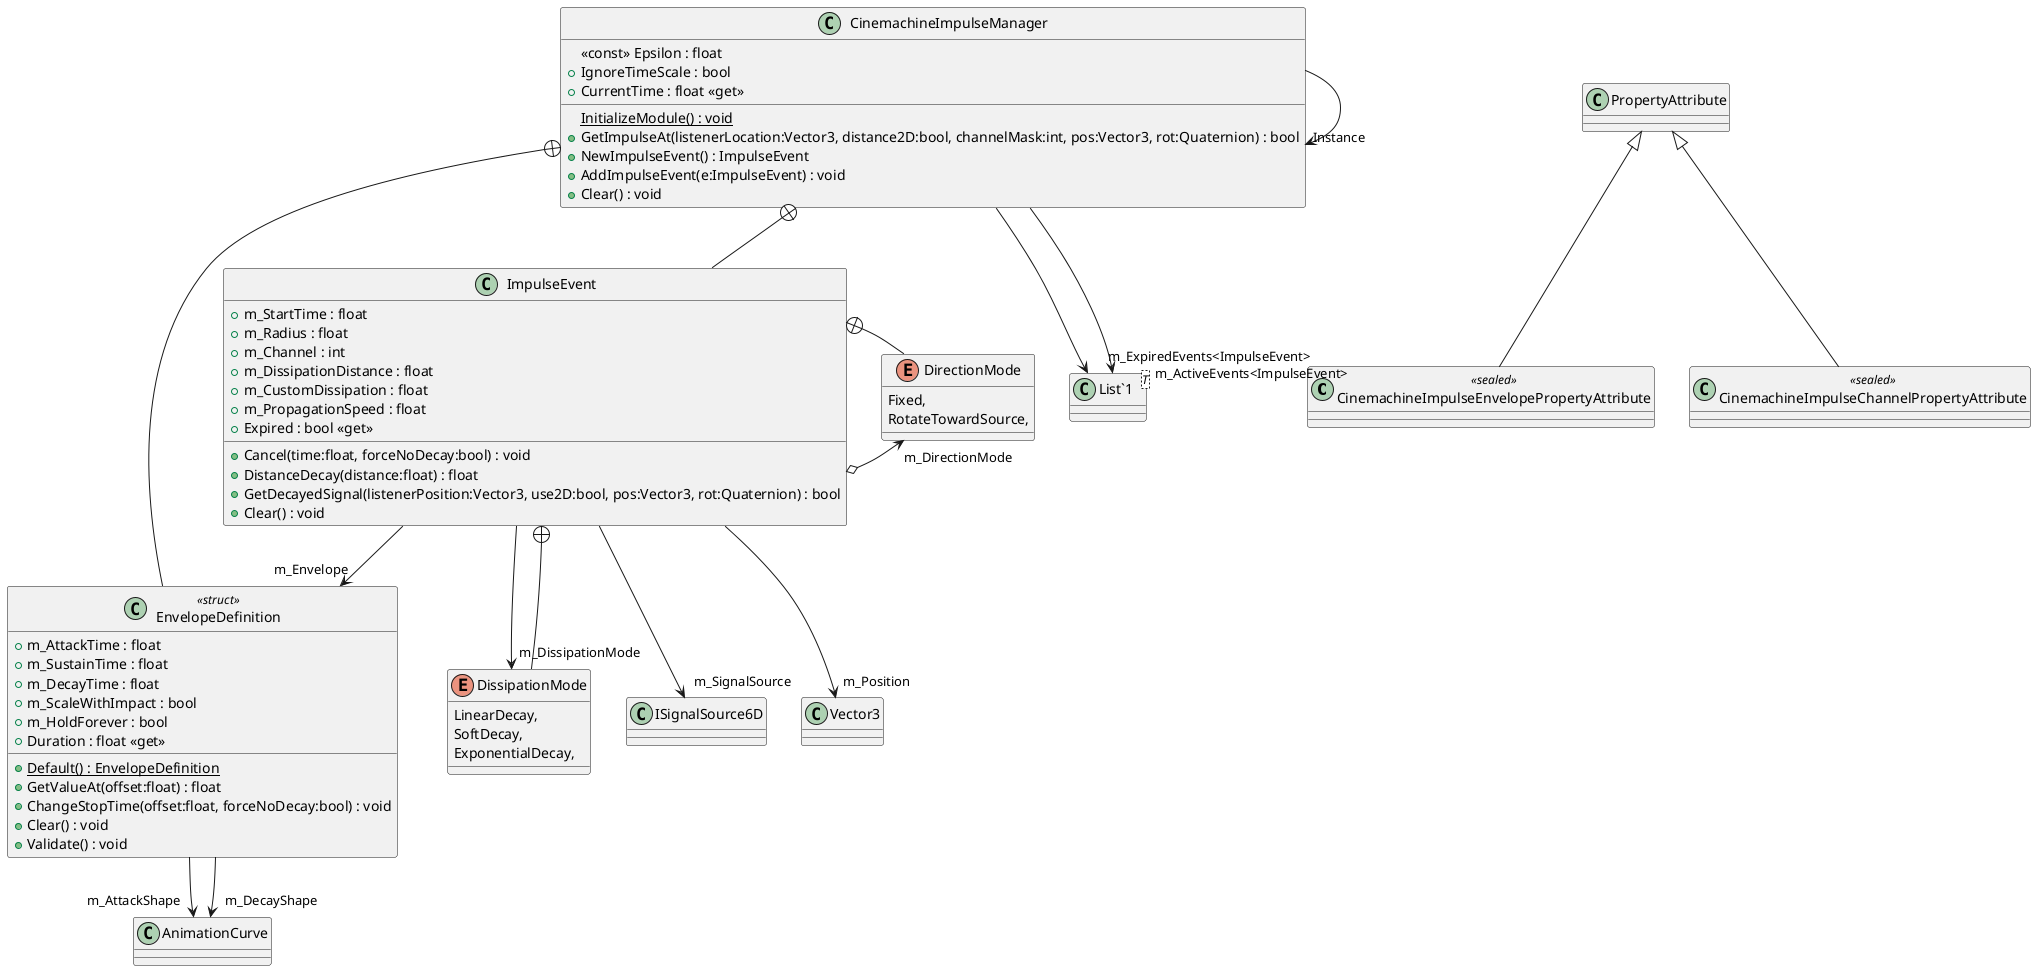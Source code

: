 @startuml
class CinemachineImpulseEnvelopePropertyAttribute <<sealed>> {
}
class CinemachineImpulseChannelPropertyAttribute <<sealed>> {
}
class CinemachineImpulseManager {
    {static} InitializeModule() : void
    <<const>> Epsilon : float
    + GetImpulseAt(listenerLocation:Vector3, distance2D:bool, channelMask:int, pos:Vector3, rot:Quaternion) : bool
    + IgnoreTimeScale : bool
    + CurrentTime : float <<get>>
    + NewImpulseEvent() : ImpulseEvent
    + AddImpulseEvent(e:ImpulseEvent) : void
    + Clear() : void
}
class EnvelopeDefinition <<struct>> {
    + m_AttackTime : float
    + m_SustainTime : float
    + m_DecayTime : float
    + m_ScaleWithImpact : bool
    + m_HoldForever : bool
    + {static} Default() : EnvelopeDefinition
    + Duration : float <<get>>
    + GetValueAt(offset:float) : float
    + ChangeStopTime(offset:float, forceNoDecay:bool) : void
    + Clear() : void
    + Validate() : void
}
class ImpulseEvent {
    + m_StartTime : float
    + m_Radius : float
    + m_Channel : int
    + m_DissipationDistance : float
    + m_CustomDissipation : float
    + m_PropagationSpeed : float
    + Expired : bool <<get>>
    + Cancel(time:float, forceNoDecay:bool) : void
    + DistanceDecay(distance:float) : float
    + GetDecayedSignal(listenerPosition:Vector3, use2D:bool, pos:Vector3, rot:Quaternion) : bool
    + Clear() : void
}
class "List`1"<T> {
}
enum DirectionMode {
    Fixed,
    RotateTowardSource,
}
enum DissipationMode {
    LinearDecay,
    SoftDecay,
    ExponentialDecay,
}
PropertyAttribute <|-- CinemachineImpulseEnvelopePropertyAttribute
PropertyAttribute <|-- CinemachineImpulseChannelPropertyAttribute
CinemachineImpulseManager --> "Instance" CinemachineImpulseManager
CinemachineImpulseManager --> "m_ExpiredEvents<ImpulseEvent>" "List`1"
CinemachineImpulseManager --> "m_ActiveEvents<ImpulseEvent>" "List`1"
CinemachineImpulseManager +-- EnvelopeDefinition
EnvelopeDefinition --> "m_AttackShape" AnimationCurve
EnvelopeDefinition --> "m_DecayShape" AnimationCurve
CinemachineImpulseManager +-- ImpulseEvent
ImpulseEvent --> "m_Envelope" EnvelopeDefinition
ImpulseEvent --> "m_SignalSource" ISignalSource6D
ImpulseEvent --> "m_Position" Vector3
ImpulseEvent o-> "m_DirectionMode" DirectionMode
ImpulseEvent --> "m_DissipationMode" DissipationMode
ImpulseEvent +-- DirectionMode
ImpulseEvent +-- DissipationMode
@enduml
